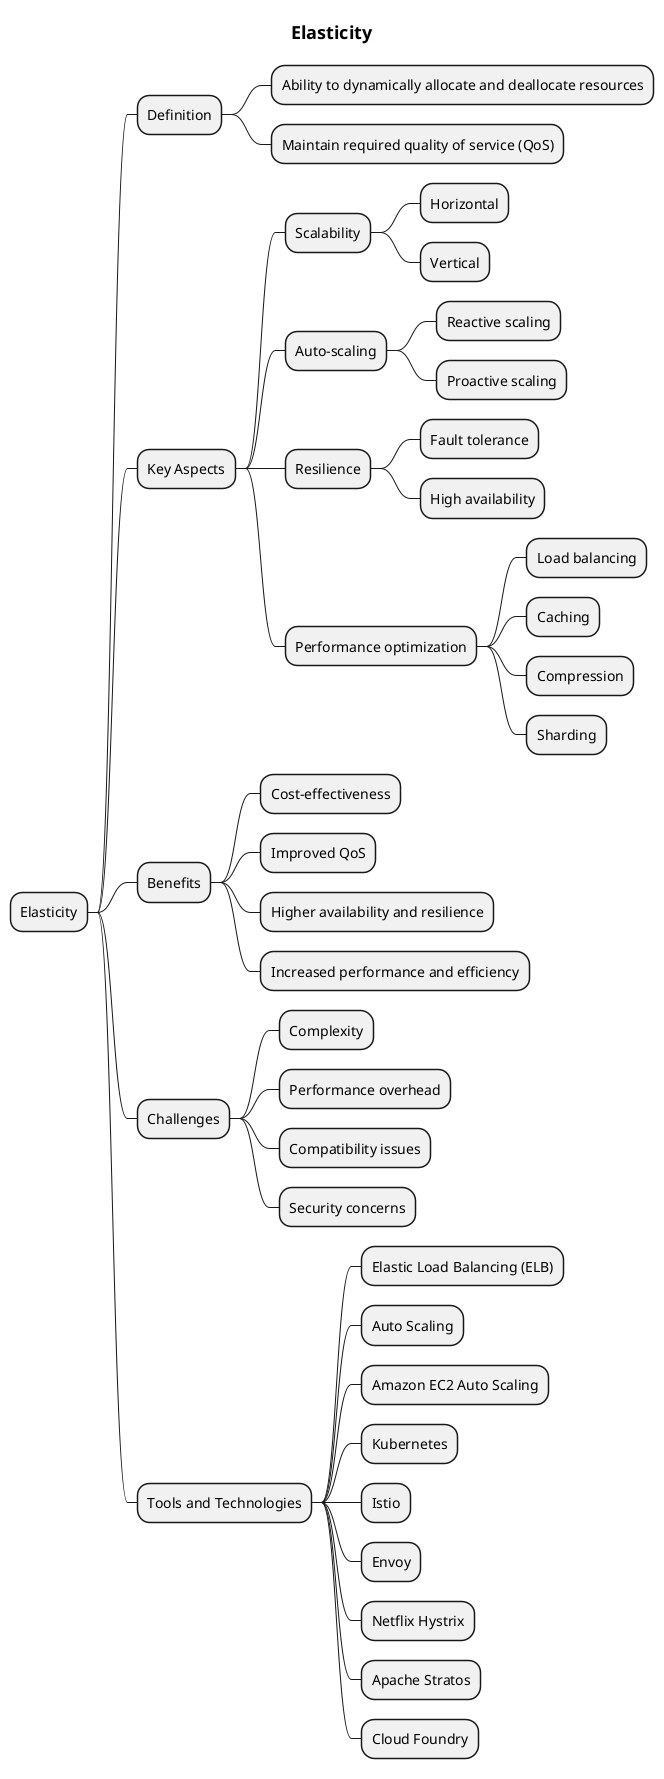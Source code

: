 @startmindmap
title = Elasticity

* Elasticity
** Definition
*** Ability to dynamically allocate and deallocate resources
*** Maintain required quality of service (QoS)
** Key Aspects
*** Scalability
**** Horizontal
**** Vertical
*** Auto-scaling
**** Reactive scaling
**** Proactive scaling
*** Resilience
**** Fault tolerance
**** High availability
*** Performance optimization
**** Load balancing
**** Caching
**** Compression
**** Sharding
** Benefits
*** Cost-effectiveness
*** Improved QoS
*** Higher availability and resilience
*** Increased performance and efficiency
** Challenges
*** Complexity
*** Performance overhead
*** Compatibility issues
*** Security concerns
** Tools and Technologies
*** Elastic Load Balancing (ELB)
*** Auto Scaling
*** Amazon EC2 Auto Scaling
*** Kubernetes
*** Istio
*** Envoy
*** Netflix Hystrix
*** Apache Stratos
*** Cloud Foundry
@endmindmap
